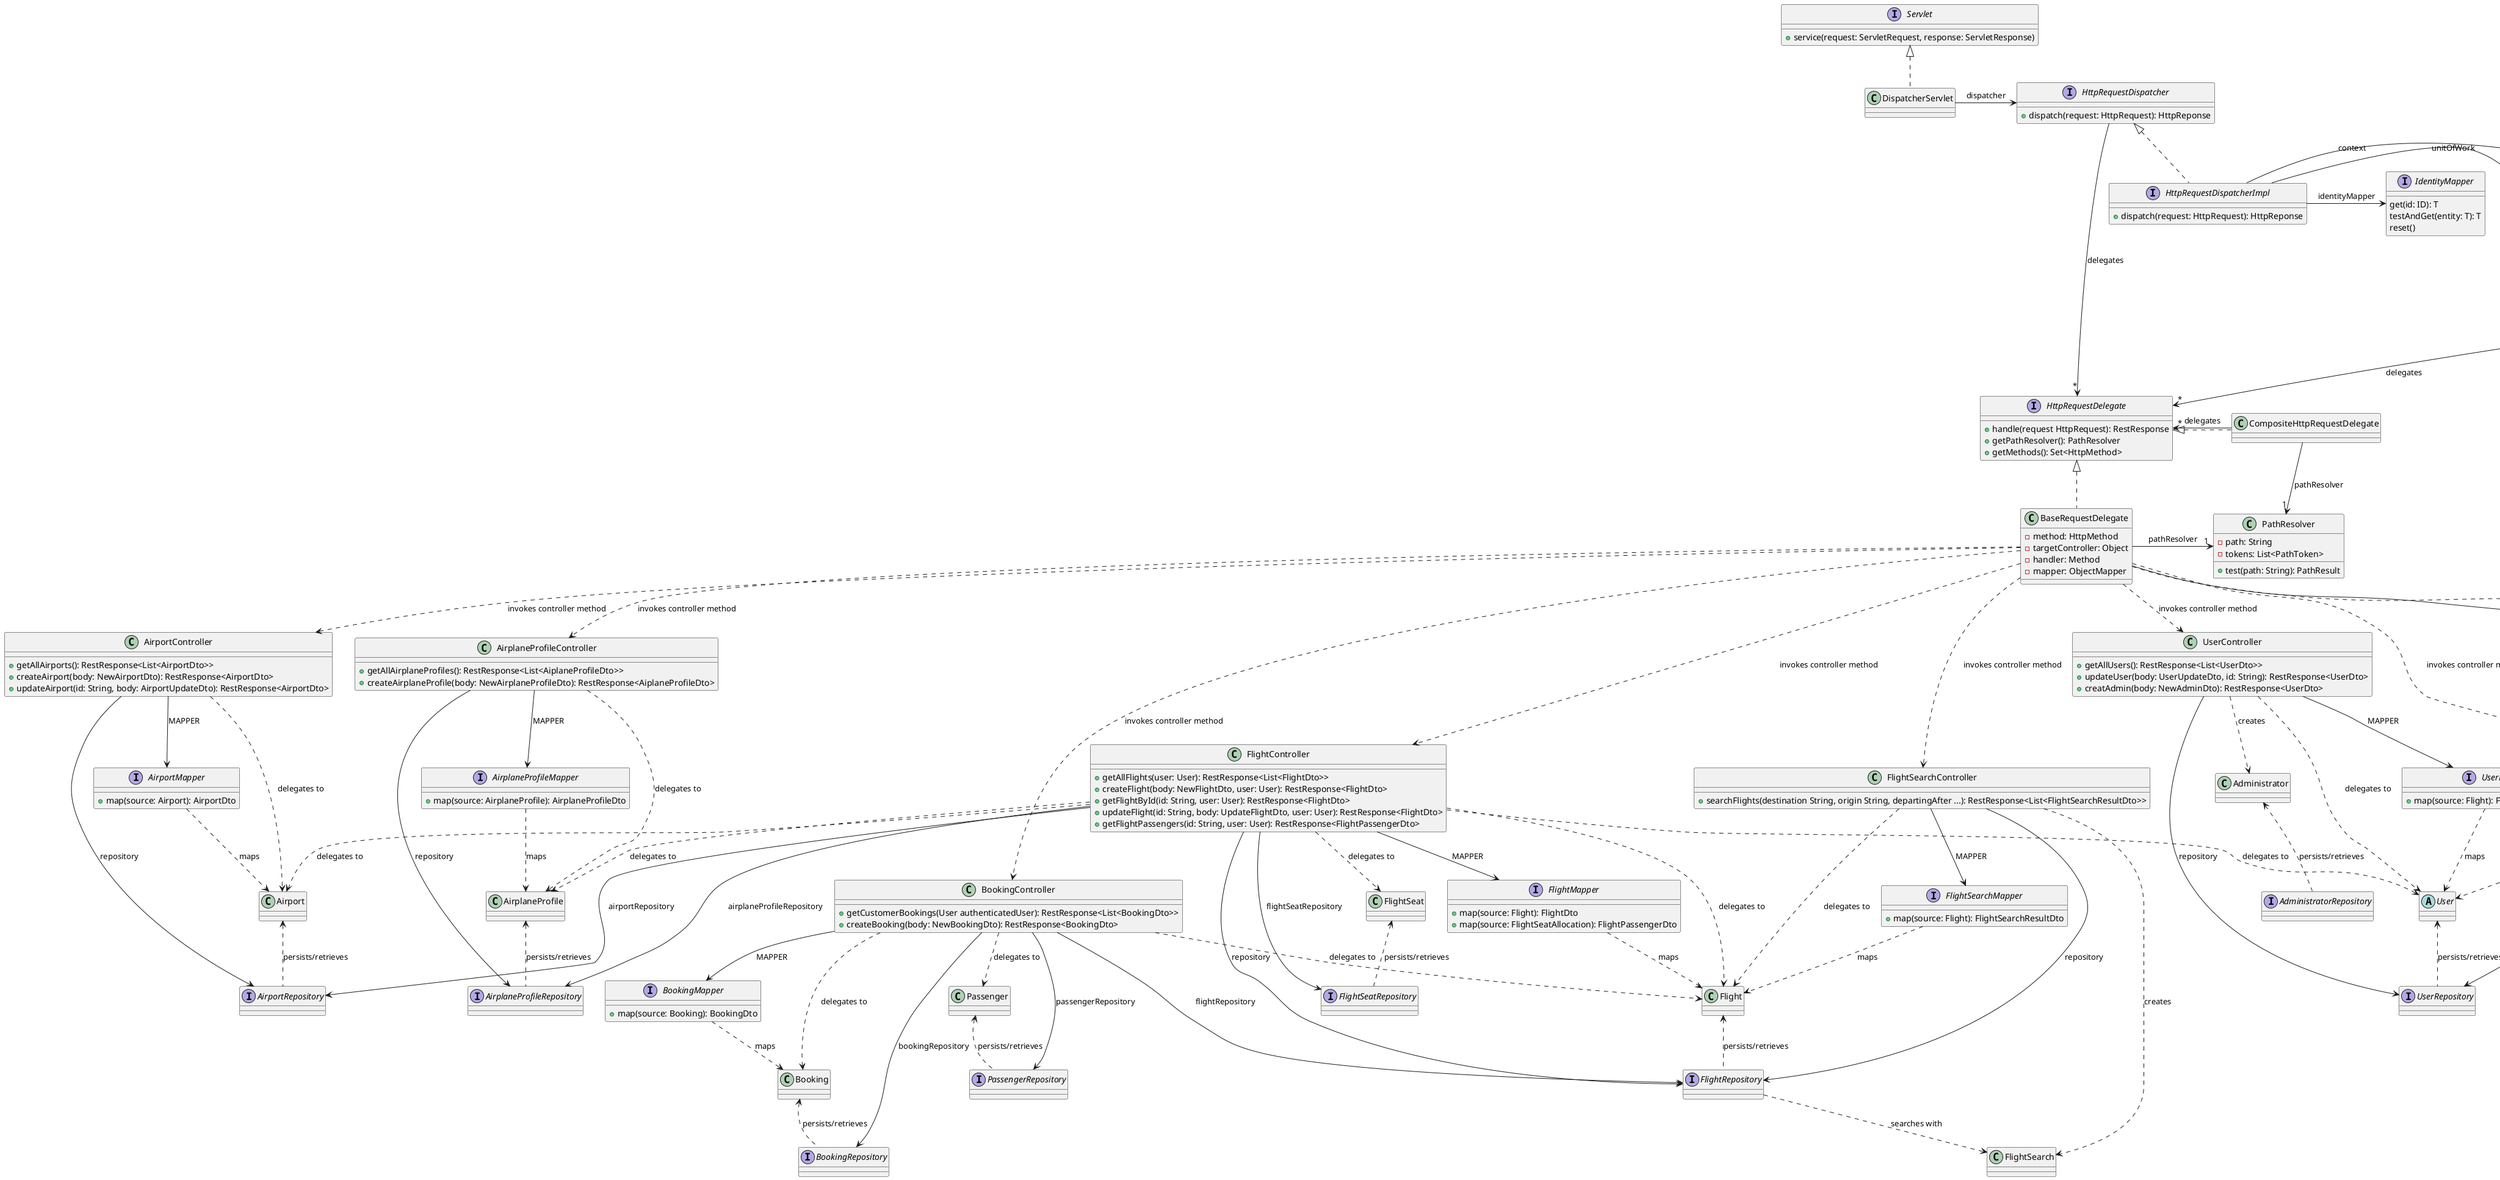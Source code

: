 @startuml application layer class diagram

class AirlineController {
  + getAllAirlines(): RestResponse<List<AirlineDto>>
  + createAirline(body: NewAirlineDto): RestResponse<AirlineDto>
}

interface AirlineMapper {
  + map(source: Airline): AirlineDto
}

AirlineController ..> Airline: "delegates to"
AirlineController -down-> AirlineMapper: MAPPER
AirlineMapper ..> Airline: "maps"
AirlineController -> AirlineRepository: repository

class AirportController {
  + getAllAirports(): RestResponse<List<AirportDto>>
  + createAirport(body: NewAirportDto): RestResponse<AirportDto>
  + updateAirport(id: String, body: AirportUpdateDto): RestResponse<AirportDto>
}

interface AirportMapper {
  + map(source: Airport): AirportDto
}

AirportController ..> Airport: "delegates to"
AirportController -down-> AirportMapper: MAPPER
AirportMapper ..> Airport: "maps"
AirportController -> AirportRepository: repository

class AirplaneProfileController {
  + getAllAirplaneProfiles(): RestResponse<List<AiplaneProfileDto>>
  + createAirplaneProfile(body: NewAirplaneProfileDto): RestResponse<AiplaneProfileDto>
}

interface AirplaneProfileMapper {
  + map(source: AirplaneProfile): AirplaneProfileDto
}

AirplaneProfileController ..> AirplaneProfile: "delegates to"
AirplaneProfileController -down-> AirplaneProfileMapper: MAPPER
AirplaneProfileMapper ..> AirplaneProfile: "maps"
AirplaneProfileController -> AirplaneProfileRepository: repository

interface AuthenticationProvider {
  + authenticate(token: String): Optional<User>
  + login(username: String, password: String): Optional<String>
  + login(user: User): String
}

class JwtAuthenticationProvider {}

JwtAuthenticationProvider .|> AuthenticationProvider

class AuthenticationController {
  + createUser(body: SignupRequestDto): RestResponse<SignupResponseDto>
  + login(body: LoginRequestDto): RestResponse<LoginResponseDto>
}

AuthenticationController ..> User: "delegates to"
AuthenticationController -> UserRepository: repository
AuthenticationController -up-> AuthenticationProvider: authenticationProvider
 
class BookingController {
  + getCustomerBookings(User authenticatedUser): RestResponse<List<BookingDto>>
  + createBooking(body: NewBookingDto): RestResponse<BookingDto>
}

interface BookingMapper {
  + map(source: Booking): BookingDto
}

BookingController ..> Booking: "delegates to"
BookingController ..> Flight: "delegates to"
BookingController ..> Passenger: "delegates to"
BookingController -down-> BookingMapper: MAPPER
BookingMapper ..> Booking: maps
BookingController -> BookingRepository: bookingRepository
BookingController -> FlightRepository: flightRepository
BookingController -> PassengerRepository: passengerRepository

class FlightController {
  + getAllFlights(user: User): RestResponse<List<FlightDto>>
  + createFlight(body: NewFlightDto, user: User): RestResponse<FlightDto>
  + getFlightById(id: String, user: User): RestResponse<FlightDto>
  + updateFlight(id: String, body: UpdateFlightDto, user: User): RestResponse<FlightDto>
  + getFlightPassengers(id: String, user: User): RestResponse<FlightPassengerDto>
}

interface FlightMapper {
  + map(source: Flight): FlightDto
  + map(source: FlightSeatAllocation): FlightPassengerDto
}

FlightController ..> Flight: "delegates to"
FlightController ..> FlightSeat: "delegates to"
FlightController ..> Airport: "delegates to"
FlightController ..> AirplaneProfile: "delegates to"
FlightController ..> User: "delegates to"
FlightController -down-> FlightMapper: MAPPER
FlightMapper ..> Flight: "maps"
FlightController -> FlightRepository: repository
FlightController -> FlightSeatRepository: flightSeatRepository
FlightController -> AirportRepository: airportRepository
FlightController -> AirplaneProfileRepository: airplaneProfileRepository

class FlightSearchController {
  + searchFlights(destination String, origin String, departingAfter ...): RestResponse<List<FlightSearchResultDto>>
}

interface FlightSearchMapper {
  + map(source: Flight): FlightSearchResultDto
}

FlightSearchController ..> Flight: "delegates to"
FlightSearchController ..> FlightSearch: creates
FlightSearchController -down-> FlightSearchMapper: MAPPER
FlightSearchMapper ..> Flight: "maps"
FlightSearchController -> FlightRepository: repository

class UserController {
  + getAllUsers(): RestResponse<List<UserDto>>
  + updateUser(body: UserUpdateDto, id: String): RestResponse<UserDto>
  + creatAdmin(body: NewAdminDto): RestResponse<UserDto>
}

interface UserMapper {
  + map(source: Flight): FlightSearchResultDto
}

UserController ..> User: "delegates to"
UserController ..> Administrator: creates
UserController -down-> UserMapper: MAPPER
UserMapper ..> User: "maps"
UserController -> UserRepository: repository

interface Servlet {
  + service(request: ServletRequest, response: ServletResponse)
}

class DispatcherServlet {

} 

interface HttpRequestDispatcher {
  + dispatch(request: HttpRequest): HttpReponse
}

interface HttpRequestDispatcherImpl {
  + dispatch(request: HttpRequest): HttpReponse
}

interface UnitOfWork {
  + start()
  + commit()
  + rollback()
}

interface IdentityMapper {
  get(id: ID): T
  testAndGet(entity: T): T
  reset() 
}

HttpRequestDispatcherImpl .up.|> HttpRequestDispatcher
HttpRequestDispatcherImpl -> UnitOfWork: unitOfWork
HttpRequestDispatcherImpl -> IdentityMapper: identityMapper
HttpRequestDispatcherImpl -> WebApplicationContext: context


interface HttpRequestDelegate {
  + handle(request HttpRequest): RestResponse
  + getPathResolver(): PathResolver
  + getMethods(): Set<HttpMethod>
}

class CompositeHttpRequestDelegate {

}

class BaseRequestDelegate {
  - method: HttpMethod
  - targetController: Object
  - handler: Method
  - mapper: ObjectMapper
}

BaseRequestDelegate .down.> AirlineController: "invokes controller method"
BaseRequestDelegate .down.> AirportController: "invokes controller method"
BaseRequestDelegate .down.> AirplaneProfileController: "invokes controller method"
BaseRequestDelegate .down.> BookingController: "invokes controller method"
BaseRequestDelegate .down.> FlightController: "invokes controller method"
BaseRequestDelegate .down.> FlightSearchController: "invokes controller method"
BaseRequestDelegate .down.> UserController: "invokes controller method"
BaseRequestDelegate .down.> AuthenticationController: "invokes controller method"
BaseRequestDelegate -down-> AuthenticationProvider: authenticationProvider

class PathResolver {
  - path: String
  - tokens: List<PathToken>
  + test(path: String): PathResult
}

class WebApplicationContext {
  + getDelegatesForPath(path: Path): List<HttpRequestDelegate>
  + getObjectMapper(): ObjectMapper
}

class WebApplicationContextImpl {
  - objectMapper: ObjectMapper
  + init()
  # loadDelegates(): List<HttpRequestDelegate>
}

WebApplicationContextImpl .up.|> WebApplicationContext
WebApplicationContextImpl -down->"*" HttpRequestDelegate: delegates
WebApplicationContextImpl ->"1" AuthenticationProvider: authenticationProvider


DispatcherServlet .up.|> Servlet
DispatcherServlet -> HttpRequestDispatcher: dispatcher
CompositeHttpRequestDelegate .up.|> HttpRequestDelegate
BaseRequestDelegate .up.|> HttpRequestDelegate
CompositeHttpRequestDelegate ->"*" HttpRequestDelegate: delegates
CompositeHttpRequestDelegate ->"1" PathResolver: pathResolver
BaseRequestDelegate ->"1" PathResolver: pathResolver

HttpRequestDispatcher -down->"*" HttpRequestDelegate: delegates

class Flight {}
class FlightSeat {}
class Airport {}
class AirplaneProfile {}
abstract class User {}
class Airline {}
class Administrator {}
class Booking {}
class Passenger {}
interface AirportRepository {}
interface BookingRepository {}
interface PassengerRepository {}
interface AirplaneProfileRepository {}
interface FlightRepository {}
interface FlightSeatRepository {}
interface UserRepository {}
interface AdministratorRepository {}
interface AirlineRepository {}
class FlightSearch {}

FlightRepository ..> FlightSearch: "searches with"

FlightRepository .up.> Flight: persists/retrieves
FlightSeatRepository .up.> FlightSeat: persists/retrieves
AirportRepository .up.> Airport: persists/retrieves
PassengerRepository .up.> Passenger: persists/retrieves
BookingRepository .up.> Booking: persists/retrieves
AirplaneProfileRepository .up.> AirplaneProfile: persists/retrieves
UserRepository .up.> User: persists/retrieves
AdministratorRepository .up.> Administrator: persists/retrieves
AirlineRepository .up.> Airline: persists/retrieves


@enduml